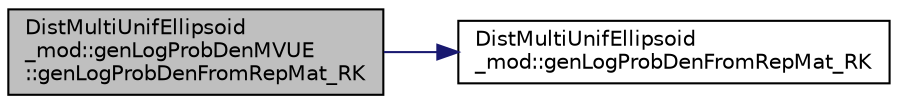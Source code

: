 digraph "DistMultiUnifEllipsoid_mod::genLogProbDenMVUE::genLogProbDenFromRepMat_RK"
{
 // LATEX_PDF_SIZE
  edge [fontname="Helvetica",fontsize="10",labelfontname="Helvetica",labelfontsize="10"];
  node [fontname="Helvetica",fontsize="10",shape=record];
  rankdir="LR";
  Node1 [label="DistMultiUnifEllipsoid\l_mod::genLogProbDenMVUE\l::genLogProbDenFromRepMat_RK",height=0.2,width=0.4,color="black", fillcolor="grey75", style="filled", fontcolor="black",tooltip="Return the probability density function of the Multivariate Uniform distribution whose representative..."];
  Node1 -> Node2 [color="midnightblue",fontsize="10",style="solid",fontname="Helvetica"];
  Node2 [label="DistMultiUnifEllipsoid\l_mod::genLogProbDenFromRepMat_RK",height=0.2,width=0.4,color="black", fillcolor="white", style="filled",URL="$namespaceDistMultiUnifEllipsoid__mod.html#a4643779efb6541d49a4200a00215aae2",tooltip="Return the probability density function of the Multivariate Uniform distribution whose representative..."];
}
